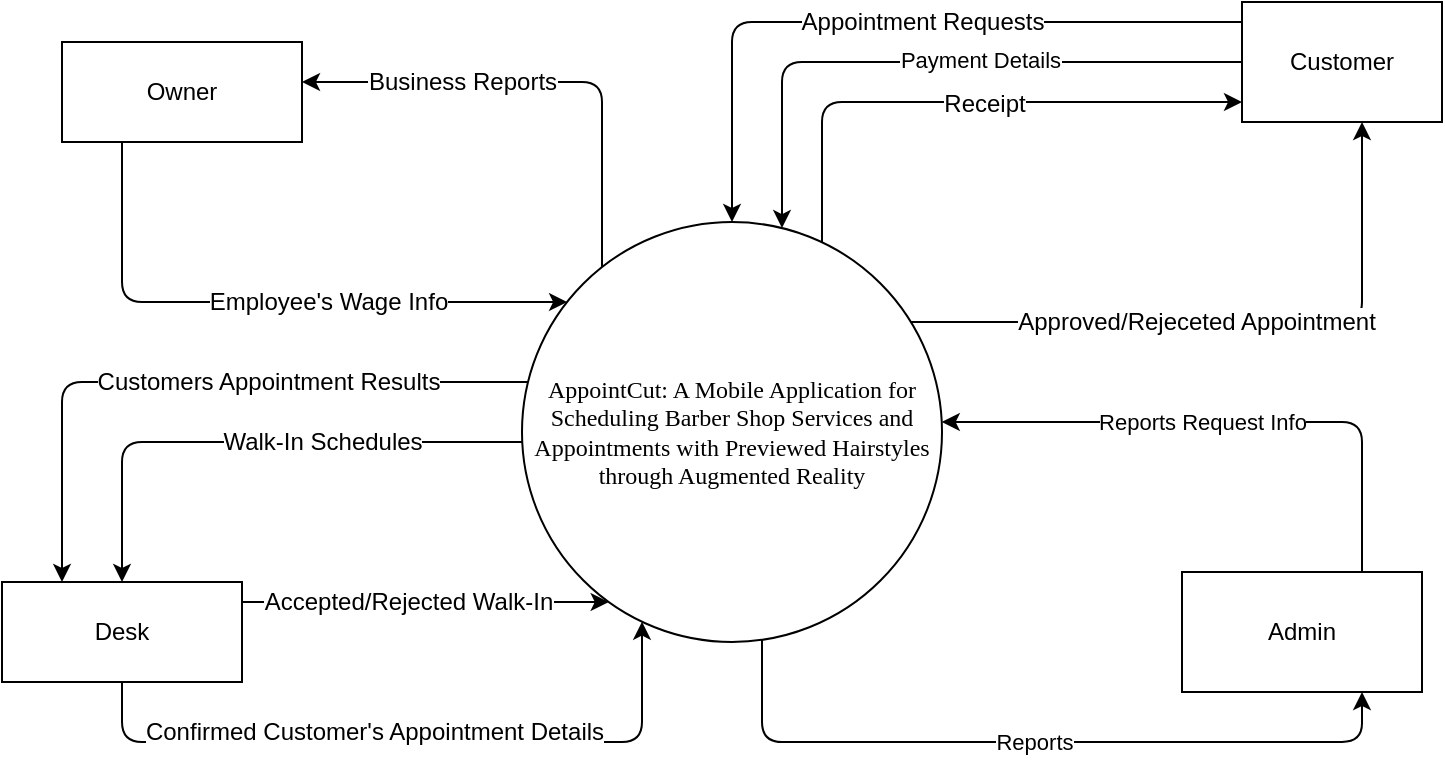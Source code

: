 <mxfile version="15.6.8" type="github" pages="2">
  <diagram id="QcfeCgYC6YROvoQcwezy" name="CFD">
    <mxGraphModel dx="813" dy="441" grid="1" gridSize="10" guides="1" tooltips="1" connect="1" arrows="1" fold="1" page="1" pageScale="1" pageWidth="850" pageHeight="1100" math="0" shadow="0">
      <root>
        <mxCell id="0" />
        <mxCell id="1" parent="0" />
        <mxCell id="d3RUSdktLGLqAfxEhtAn-5" style="edgeStyle=orthogonalEdgeStyle;rounded=1;orthogonalLoop=1;jettySize=auto;html=1;labelBackgroundColor=default;fontColor=default;strokeColor=default;" parent="1" source="eU8hsQ7OFh6PPx2WCGZC-1" target="eU8hsQ7OFh6PPx2WCGZC-6" edge="1">
          <mxGeometry relative="1" as="geometry">
            <Array as="points">
              <mxPoint x="460" y="160" />
              <mxPoint x="750" y="160" />
            </Array>
          </mxGeometry>
        </mxCell>
        <mxCell id="d3RUSdktLGLqAfxEhtAn-7" value="&lt;font style=&quot;font-size: 12px&quot;&gt;Receipt&lt;/font&gt;" style="edgeLabel;html=1;align=center;verticalAlign=middle;resizable=0;points=[];fontColor=default;labelBackgroundColor=default;" parent="d3RUSdktLGLqAfxEhtAn-5" vertex="1" connectable="0">
          <mxGeometry x="-0.182" relative="1" as="geometry">
            <mxPoint x="36" y="1" as="offset" />
          </mxGeometry>
        </mxCell>
        <mxCell id="eU8hsQ7OFh6PPx2WCGZC-1" value="&lt;font style=&quot;font-size: 12px&quot;&gt;&lt;span style=&quot;font-family: &amp;quot;times new roman&amp;quot;; background-color: transparent; font-style: normal; font-variant: normal; text-decoration: none; vertical-align: baseline;&quot; id=&quot;docs-internal-guid-279cb4f7-7fff-44b1-516b-acc277abbe0b&quot;&gt;AppointCut: A Mobile Application for Scheduling Barber Shop Services and Appointments with Previewed Hairstyles through Augmented Reality&lt;/span&gt;&lt;/font&gt;" style="ellipse;whiteSpace=wrap;html=1;aspect=fixed;fillColor=default;strokeColor=default;fontColor=default;" parent="1" vertex="1">
          <mxGeometry x="310" y="220" width="210" height="210" as="geometry" />
        </mxCell>
        <mxCell id="eU8hsQ7OFh6PPx2WCGZC-4" value="Desk" style="rounded=0;whiteSpace=wrap;html=1;fontSize=12;fillColor=default;strokeColor=default;fontColor=default;" parent="1" vertex="1">
          <mxGeometry x="50" y="400" width="120" height="50" as="geometry" />
        </mxCell>
        <mxCell id="RGfWVYGirq_4iAlFRutM-1" style="edgeStyle=orthogonalEdgeStyle;rounded=1;orthogonalLoop=1;jettySize=auto;html=1;" edge="1" parent="1" source="eU8hsQ7OFh6PPx2WCGZC-6" target="eU8hsQ7OFh6PPx2WCGZC-1">
          <mxGeometry relative="1" as="geometry">
            <Array as="points">
              <mxPoint x="440" y="140" />
            </Array>
          </mxGeometry>
        </mxCell>
        <mxCell id="RGfWVYGirq_4iAlFRutM-2" value="Payment Details" style="edgeLabel;html=1;align=center;verticalAlign=middle;resizable=0;points=[];" vertex="1" connectable="0" parent="RGfWVYGirq_4iAlFRutM-1">
          <mxGeometry x="-0.163" y="-1" relative="1" as="geometry">
            <mxPoint as="offset" />
          </mxGeometry>
        </mxCell>
        <mxCell id="eU8hsQ7OFh6PPx2WCGZC-6" value="Customer" style="rounded=0;whiteSpace=wrap;html=1;fontSize=12;fillColor=default;strokeColor=default;fontColor=default;" parent="1" vertex="1">
          <mxGeometry x="670" y="110" width="100" height="60" as="geometry" />
        </mxCell>
        <mxCell id="eU8hsQ7OFh6PPx2WCGZC-20" value="Business Reports" style="endArrow=classic;html=1;rounded=1;fontSize=12;edgeStyle=orthogonalEdgeStyle;strokeColor=default;labelBackgroundColor=default;fontColor=default;" parent="1" source="eU8hsQ7OFh6PPx2WCGZC-1" target="d3RUSdktLGLqAfxEhtAn-19" edge="1">
          <mxGeometry x="0.34" width="50" height="50" relative="1" as="geometry">
            <mxPoint x="170" y="170" as="sourcePoint" />
            <mxPoint x="140.029" y="180" as="targetPoint" />
            <Array as="points">
              <mxPoint x="350" y="150" />
              <mxPoint x="140" y="150" />
            </Array>
            <mxPoint as="offset" />
          </mxGeometry>
        </mxCell>
        <mxCell id="eU8hsQ7OFh6PPx2WCGZC-27" value="Employee&#39;s Wage Info" style="endArrow=classic;html=1;rounded=1;fontSize=12;edgeStyle=orthogonalEdgeStyle;strokeColor=default;labelBackgroundColor=default;fontColor=default;" parent="1" source="d3RUSdktLGLqAfxEhtAn-19" target="eU8hsQ7OFh6PPx2WCGZC-1" edge="1">
          <mxGeometry x="0.205" width="50" height="50" relative="1" as="geometry">
            <mxPoint x="140.029" y="250" as="sourcePoint" />
            <mxPoint x="280" y="350" as="targetPoint" />
            <Array as="points">
              <mxPoint x="110" y="260" />
            </Array>
            <mxPoint as="offset" />
          </mxGeometry>
        </mxCell>
        <mxCell id="eU8hsQ7OFh6PPx2WCGZC-31" value="Accepted/Rejected Walk-In" style="endArrow=classic;html=1;rounded=1;fontSize=12;edgeStyle=orthogonalEdgeStyle;strokeColor=default;labelBackgroundColor=default;fontColor=default;" parent="1" source="eU8hsQ7OFh6PPx2WCGZC-4" target="eU8hsQ7OFh6PPx2WCGZC-1" edge="1">
          <mxGeometry x="-0.101" width="50" height="50" relative="1" as="geometry">
            <mxPoint x="160" y="381" as="sourcePoint" />
            <mxPoint x="357" y="435" as="targetPoint" />
            <Array as="points">
              <mxPoint x="270" y="410" />
              <mxPoint x="270" y="410" />
            </Array>
            <mxPoint as="offset" />
          </mxGeometry>
        </mxCell>
        <mxCell id="eU8hsQ7OFh6PPx2WCGZC-35" value="Approved/Rejeceted Appointment" style="endArrow=classic;html=1;rounded=1;fontSize=12;edgeStyle=orthogonalEdgeStyle;strokeColor=default;labelBackgroundColor=default;fontColor=default;" parent="1" source="eU8hsQ7OFh6PPx2WCGZC-1" target="eU8hsQ7OFh6PPx2WCGZC-6" edge="1">
          <mxGeometry x="-0.12" width="50" height="50" relative="1" as="geometry">
            <mxPoint x="460" y="440" as="sourcePoint" />
            <mxPoint x="710" y="460" as="targetPoint" />
            <Array as="points">
              <mxPoint x="730" y="270" />
            </Array>
            <mxPoint as="offset" />
          </mxGeometry>
        </mxCell>
        <mxCell id="eU8hsQ7OFh6PPx2WCGZC-36" value="Appointment Requests" style="endArrow=classic;html=1;rounded=1;fontSize=12;edgeStyle=orthogonalEdgeStyle;strokeColor=default;labelBackgroundColor=default;fontColor=default;" parent="1" source="eU8hsQ7OFh6PPx2WCGZC-6" target="eU8hsQ7OFh6PPx2WCGZC-1" edge="1">
          <mxGeometry x="-0.099" width="50" height="50" relative="1" as="geometry">
            <mxPoint x="620" y="420" as="sourcePoint" />
            <mxPoint x="500" y="418" as="targetPoint" />
            <Array as="points">
              <mxPoint x="750" y="120" />
              <mxPoint x="415" y="120" />
            </Array>
            <mxPoint as="offset" />
          </mxGeometry>
        </mxCell>
        <mxCell id="eU8hsQ7OFh6PPx2WCGZC-37" value="Walk-In Schedules" style="endArrow=classic;html=1;rounded=1;fontSize=12;edgeStyle=orthogonalEdgeStyle;strokeColor=default;labelBackgroundColor=default;fontColor=default;" parent="1" source="eU8hsQ7OFh6PPx2WCGZC-1" target="eU8hsQ7OFh6PPx2WCGZC-4" edge="1">
          <mxGeometry x="-0.259" width="50" height="50" relative="1" as="geometry">
            <mxPoint x="200" y="430" as="sourcePoint" />
            <mxPoint x="133" y="400" as="targetPoint" />
            <Array as="points">
              <mxPoint x="110" y="330" />
            </Array>
            <mxPoint as="offset" />
          </mxGeometry>
        </mxCell>
        <mxCell id="jR0Vj0uFJXifs4Czaeaf-1" value="Admin" style="rounded=0;whiteSpace=wrap;html=1;fontSize=12;fillColor=default;strokeColor=default;fontColor=default;" parent="1" vertex="1">
          <mxGeometry x="640" y="395" width="120" height="60" as="geometry" />
        </mxCell>
        <mxCell id="jR0Vj0uFJXifs4Czaeaf-2" value="" style="endArrow=classic;html=1;rounded=1;strokeColor=default;edgeStyle=orthogonalEdgeStyle;labelBackgroundColor=default;fontColor=default;" parent="1" source="eU8hsQ7OFh6PPx2WCGZC-1" target="jR0Vj0uFJXifs4Czaeaf-1" edge="1">
          <mxGeometry width="50" height="50" relative="1" as="geometry">
            <mxPoint x="350" y="570" as="sourcePoint" />
            <mxPoint x="400" y="520" as="targetPoint" />
            <Array as="points">
              <mxPoint x="430" y="480" />
              <mxPoint x="730" y="480" />
            </Array>
          </mxGeometry>
        </mxCell>
        <mxCell id="jR0Vj0uFJXifs4Czaeaf-6" value="Reports" style="edgeLabel;html=1;align=center;verticalAlign=middle;resizable=0;points=[];labelBackgroundColor=default;fontColor=default;" parent="jR0Vj0uFJXifs4Czaeaf-2" vertex="1" connectable="0">
          <mxGeometry x="-0.184" y="-1" relative="1" as="geometry">
            <mxPoint x="33" y="-1" as="offset" />
          </mxGeometry>
        </mxCell>
        <mxCell id="jR0Vj0uFJXifs4Czaeaf-3" value="Reports Request Info" style="endArrow=classic;html=1;rounded=1;strokeColor=default;edgeStyle=orthogonalEdgeStyle;labelBackgroundColor=default;fontColor=default;" parent="1" source="jR0Vj0uFJXifs4Czaeaf-1" target="eU8hsQ7OFh6PPx2WCGZC-1" edge="1">
          <mxGeometry x="0.091" width="50" height="50" relative="1" as="geometry">
            <mxPoint x="408.41" y="440.0" as="sourcePoint" />
            <mxPoint x="430" y="430" as="targetPoint" />
            <mxPoint as="offset" />
            <Array as="points">
              <mxPoint x="730" y="320" />
            </Array>
          </mxGeometry>
        </mxCell>
        <mxCell id="d3RUSdktLGLqAfxEhtAn-19" value="Owner" style="rounded=0;whiteSpace=wrap;html=1;fontSize=12;fillColor=default;strokeColor=default;fontColor=default;" parent="1" vertex="1">
          <mxGeometry x="80" y="130" width="120" height="50" as="geometry" />
        </mxCell>
        <mxCell id="d3RUSdktLGLqAfxEhtAn-20" style="edgeStyle=orthogonalEdgeStyle;rounded=1;orthogonalLoop=1;jettySize=auto;html=1;labelBackgroundColor=default;fontColor=default;strokeColor=default;" parent="1" source="eU8hsQ7OFh6PPx2WCGZC-1" target="eU8hsQ7OFh6PPx2WCGZC-4" edge="1">
          <mxGeometry relative="1" as="geometry">
            <mxPoint x="310" y="300.004" as="sourcePoint" />
            <mxPoint x="80.034" y="400.548" as="targetPoint" />
            <Array as="points">
              <mxPoint x="80" y="300" />
            </Array>
          </mxGeometry>
        </mxCell>
        <mxCell id="d3RUSdktLGLqAfxEhtAn-21" value="Customers Appointment Results" style="edgeLabel;html=1;align=center;verticalAlign=middle;resizable=0;points=[];fontSize=12;fontColor=default;labelBackgroundColor=default;" parent="d3RUSdktLGLqAfxEhtAn-20" vertex="1" connectable="0">
          <mxGeometry x="-0.053" y="-2" relative="1" as="geometry">
            <mxPoint x="27" y="2" as="offset" />
          </mxGeometry>
        </mxCell>
        <mxCell id="d3RUSdktLGLqAfxEhtAn-22" style="edgeStyle=orthogonalEdgeStyle;orthogonalLoop=1;jettySize=auto;html=1;labelBackgroundColor=default;fontColor=default;strokeColor=default;rounded=1;" parent="1" source="eU8hsQ7OFh6PPx2WCGZC-4" target="eU8hsQ7OFh6PPx2WCGZC-1" edge="1">
          <mxGeometry relative="1" as="geometry">
            <mxPoint x="120.005" y="525.0" as="sourcePoint" />
            <mxPoint x="391.554" y="430" as="targetPoint" />
            <Array as="points">
              <mxPoint x="110" y="480" />
              <mxPoint x="370" y="480" />
            </Array>
          </mxGeometry>
        </mxCell>
        <mxCell id="d3RUSdktLGLqAfxEhtAn-23" value="Confirmed Customer&#39;s Appointment Details" style="edgeLabel;html=1;align=center;verticalAlign=middle;resizable=0;points=[];fontSize=12;fontColor=default;labelBackgroundColor=default;" parent="d3RUSdktLGLqAfxEhtAn-22" vertex="1" connectable="0">
          <mxGeometry x="-0.295" y="1" relative="1" as="geometry">
            <mxPoint x="32" y="-4" as="offset" />
          </mxGeometry>
        </mxCell>
      </root>
    </mxGraphModel>
  </diagram>
  <diagram id="z-SG2S14-h5Qbc_ahD4r" name="CFD-Admin">
    <mxGraphModel dx="1422" dy="772" grid="1" gridSize="10" guides="1" tooltips="1" connect="1" arrows="1" fold="1" page="1" pageScale="1" pageWidth="850" pageHeight="1100" math="0" shadow="0">
      <root>
        <mxCell id="9v1a9WS_H9Mqt1QaRTHw-0" />
        <mxCell id="9v1a9WS_H9Mqt1QaRTHw-1" parent="9v1a9WS_H9Mqt1QaRTHw-0" />
        <mxCell id="lL5zHZhPwYxmuigHh4Fn-0" value="&lt;font style=&quot;font-size: 12px&quot;&gt;&lt;span style=&quot;font-family: &amp;#34;times new roman&amp;#34; ; color: rgb(0 , 0 , 0) ; background-color: transparent ; font-style: normal ; font-variant: normal ; text-decoration: none ; vertical-align: baseline&quot; id=&quot;docs-internal-guid-279cb4f7-7fff-44b1-516b-acc277abbe0b&quot;&gt;AppointCut: A Mobile Application for Scheduling Barber Shop Services and Appointments with Previewed Hairstyles through Augmented Reality&lt;/span&gt;&lt;/font&gt;" style="ellipse;whiteSpace=wrap;html=1;aspect=fixed;" parent="9v1a9WS_H9Mqt1QaRTHw-1" vertex="1">
          <mxGeometry x="120" y="230" width="210" height="210" as="geometry" />
        </mxCell>
        <mxCell id="lL5zHZhPwYxmuigHh4Fn-1" value="Admin" style="rounded=0;whiteSpace=wrap;html=1;fontSize=12;" parent="9v1a9WS_H9Mqt1QaRTHw-1" vertex="1">
          <mxGeometry x="580" y="305" width="120" height="60" as="geometry" />
        </mxCell>
        <mxCell id="F4i1eAzSYNV20_Flw85E-8" value="" style="endArrow=classic;html=1;rounded=0;edgeStyle=orthogonalEdgeStyle;exitX=0.951;exitY=0.289;exitDx=0;exitDy=0;exitPerimeter=0;" parent="9v1a9WS_H9Mqt1QaRTHw-1" source="lL5zHZhPwYxmuigHh4Fn-0" target="lL5zHZhPwYxmuigHh4Fn-1" edge="1">
          <mxGeometry width="50" height="50" relative="1" as="geometry">
            <mxPoint x="320" y="230" as="sourcePoint" />
            <mxPoint x="590" y="291" as="targetPoint" />
            <Array as="points">
              <mxPoint x="320" y="240" />
              <mxPoint x="590" y="240" />
            </Array>
          </mxGeometry>
        </mxCell>
        <mxCell id="KmbpuiYW9SRUuznEyT2X-0" value="Customer Details" style="edgeLabel;html=1;align=center;verticalAlign=middle;resizable=0;points=[];" parent="F4i1eAzSYNV20_Flw85E-8" vertex="1" connectable="0">
          <mxGeometry x="-0.312" y="2" relative="1" as="geometry">
            <mxPoint x="47" as="offset" />
          </mxGeometry>
        </mxCell>
        <mxCell id="F4i1eAzSYNV20_Flw85E-9" value="" style="endArrow=none;html=1;rounded=0;edgeStyle=orthogonalEdgeStyle;endFill=0;startArrow=classic;startFill=1;exitX=0.941;exitY=0.762;exitDx=0;exitDy=0;exitPerimeter=0;" parent="9v1a9WS_H9Mqt1QaRTHw-1" source="lL5zHZhPwYxmuigHh4Fn-0" target="lL5zHZhPwYxmuigHh4Fn-1" edge="1">
          <mxGeometry width="50" height="50" relative="1" as="geometry">
            <mxPoint x="320" y="400" as="sourcePoint" />
            <mxPoint x="590" y="380" as="targetPoint" />
            <Array as="points">
              <mxPoint x="318" y="440" />
              <mxPoint x="590" y="440" />
            </Array>
          </mxGeometry>
        </mxCell>
        <mxCell id="KmbpuiYW9SRUuznEyT2X-3" value="Approved Customer" style="edgeLabel;html=1;align=center;verticalAlign=middle;resizable=0;points=[];" parent="F4i1eAzSYNV20_Flw85E-9" vertex="1" connectable="0">
          <mxGeometry x="-0.131" y="-2" relative="1" as="geometry">
            <mxPoint x="10" y="-2" as="offset" />
          </mxGeometry>
        </mxCell>
        <mxCell id="KmbpuiYW9SRUuznEyT2X-4" value="" style="endArrow=none;html=1;rounded=1;edgeStyle=orthogonalEdgeStyle;exitX=1;exitY=1;exitDx=0;exitDy=0;startArrow=classic;startFill=1;endFill=0;entryX=0.164;entryY=0.981;entryDx=0;entryDy=0;entryPerimeter=0;" parent="9v1a9WS_H9Mqt1QaRTHw-1" source="lL5zHZhPwYxmuigHh4Fn-0" target="lL5zHZhPwYxmuigHh4Fn-1" edge="1">
          <mxGeometry width="50" height="50" relative="1" as="geometry">
            <mxPoint x="290" y="430" as="sourcePoint" />
            <mxPoint x="600" y="380" as="targetPoint" />
            <Array as="points">
              <mxPoint x="299" y="430" />
              <mxPoint x="300" y="430" />
              <mxPoint x="300" y="460" />
              <mxPoint x="600" y="460" />
              <mxPoint x="600" y="368" />
            </Array>
          </mxGeometry>
        </mxCell>
        <mxCell id="KmbpuiYW9SRUuznEyT2X-8" value="Approved Owner Details" style="edgeLabel;html=1;align=center;verticalAlign=middle;resizable=0;points=[];" parent="KmbpuiYW9SRUuznEyT2X-4" vertex="1" connectable="0">
          <mxGeometry x="-0.143" y="2" relative="1" as="geometry">
            <mxPoint x="12" as="offset" />
          </mxGeometry>
        </mxCell>
        <mxCell id="KmbpuiYW9SRUuznEyT2X-5" value="" style="endArrow=classic;html=1;rounded=0;edgeStyle=orthogonalEdgeStyle;endFill=1;startArrow=none;startFill=0;strokeColor=default;" parent="9v1a9WS_H9Mqt1QaRTHw-1" source="lL5zHZhPwYxmuigHh4Fn-0" target="lL5zHZhPwYxmuigHh4Fn-1" edge="1">
          <mxGeometry width="50" height="50" relative="1" as="geometry">
            <mxPoint x="305.54" y="260.69" as="sourcePoint" />
            <mxPoint x="599" y="300" as="targetPoint" />
            <Array as="points">
              <mxPoint x="305" y="220" />
              <mxPoint x="599" y="220" />
            </Array>
          </mxGeometry>
        </mxCell>
        <mxCell id="KmbpuiYW9SRUuznEyT2X-6" value="Owners Application" style="edgeLabel;html=1;align=center;verticalAlign=middle;resizable=0;points=[];" parent="KmbpuiYW9SRUuznEyT2X-5" vertex="1" connectable="0">
          <mxGeometry x="-0.312" y="2" relative="1" as="geometry">
            <mxPoint x="47" as="offset" />
          </mxGeometry>
        </mxCell>
        <mxCell id="Xylg9A7ksIJKhDiFP-UO-0" value="" style="endArrow=classic;html=1;rounded=1;edgeStyle=orthogonalEdgeStyle;exitX=0.25;exitY=1;exitDx=0;exitDy=0;" parent="9v1a9WS_H9Mqt1QaRTHw-1" source="lL5zHZhPwYxmuigHh4Fn-1" target="lL5zHZhPwYxmuigHh4Fn-0" edge="1">
          <mxGeometry width="50" height="50" relative="1" as="geometry">
            <mxPoint x="540" y="570" as="sourcePoint" />
            <mxPoint x="280" y="460" as="targetPoint" />
            <Array as="points">
              <mxPoint x="610" y="480" />
              <mxPoint x="280" y="480" />
            </Array>
          </mxGeometry>
        </mxCell>
        <mxCell id="Xylg9A7ksIJKhDiFP-UO-5" value="Added Barber Details" style="edgeLabel;html=1;align=center;verticalAlign=middle;resizable=0;points=[];" parent="Xylg9A7ksIJKhDiFP-UO-0" vertex="1" connectable="0">
          <mxGeometry x="0.159" y="-1" relative="1" as="geometry">
            <mxPoint x="15" as="offset" />
          </mxGeometry>
        </mxCell>
        <mxCell id="Xylg9A7ksIJKhDiFP-UO-3" value="" style="endArrow=classic;html=1;rounded=0;edgeStyle=orthogonalEdgeStyle;endFill=1;startArrow=none;startFill=0;entryX=0.25;entryY=0;entryDx=0;entryDy=0;" parent="9v1a9WS_H9Mqt1QaRTHw-1" source="lL5zHZhPwYxmuigHh4Fn-0" target="lL5zHZhPwYxmuigHh4Fn-1" edge="1">
          <mxGeometry width="50" height="50" relative="1" as="geometry">
            <mxPoint x="291" y="240" as="sourcePoint" />
            <mxPoint x="584.5" y="290.0" as="targetPoint" />
            <Array as="points">
              <mxPoint x="291" y="200" />
              <mxPoint x="610" y="200" />
            </Array>
          </mxGeometry>
        </mxCell>
        <mxCell id="Xylg9A7ksIJKhDiFP-UO-4" value="Barber Details" style="edgeLabel;html=1;align=center;verticalAlign=middle;resizable=0;points=[];" parent="Xylg9A7ksIJKhDiFP-UO-3" vertex="1" connectable="0">
          <mxGeometry x="-0.312" y="2" relative="1" as="geometry">
            <mxPoint x="47" as="offset" />
          </mxGeometry>
        </mxCell>
        <mxCell id="Xylg9A7ksIJKhDiFP-UO-6" value="" style="endArrow=classic;html=1;rounded=0;edgeStyle=orthogonalEdgeStyle;endFill=1;startArrow=none;startFill=0;entryX=0.342;entryY=0.004;entryDx=0;entryDy=0;entryPerimeter=0;" parent="9v1a9WS_H9Mqt1QaRTHw-1" source="lL5zHZhPwYxmuigHh4Fn-0" target="lL5zHZhPwYxmuigHh4Fn-1" edge="1">
          <mxGeometry width="50" height="50" relative="1" as="geometry">
            <mxPoint x="277.98" y="233.336" as="sourcePoint" />
            <mxPoint x="620" y="290" as="targetPoint" />
            <Array as="points">
              <mxPoint x="278" y="180" />
              <mxPoint x="620" y="180" />
              <mxPoint x="620" y="285" />
              <mxPoint x="621" y="285" />
            </Array>
          </mxGeometry>
        </mxCell>
        <mxCell id="Xylg9A7ksIJKhDiFP-UO-7" value="Desk Details" style="edgeLabel;html=1;align=center;verticalAlign=middle;resizable=0;points=[];" parent="Xylg9A7ksIJKhDiFP-UO-6" vertex="1" connectable="0">
          <mxGeometry x="-0.312" y="2" relative="1" as="geometry">
            <mxPoint x="47" as="offset" />
          </mxGeometry>
        </mxCell>
        <mxCell id="Xylg9A7ksIJKhDiFP-UO-8" value="" style="endArrow=classic;html=1;rounded=1;edgeStyle=orthogonalEdgeStyle;exitX=0.336;exitY=1.004;exitDx=0;exitDy=0;exitPerimeter=0;" parent="9v1a9WS_H9Mqt1QaRTHw-1" source="lL5zHZhPwYxmuigHh4Fn-1" target="lL5zHZhPwYxmuigHh4Fn-0" edge="1">
          <mxGeometry width="50" height="50" relative="1" as="geometry">
            <mxPoint x="599.97" y="375.0" as="sourcePoint" />
            <mxPoint x="260" y="450" as="targetPoint" />
            <Array as="points">
              <mxPoint x="620" y="500" />
              <mxPoint x="260" y="500" />
            </Array>
          </mxGeometry>
        </mxCell>
        <mxCell id="Xylg9A7ksIJKhDiFP-UO-9" value="Added Barber Details" style="edgeLabel;html=1;align=center;verticalAlign=middle;resizable=0;points=[];" parent="Xylg9A7ksIJKhDiFP-UO-8" vertex="1" connectable="0">
          <mxGeometry x="0.159" y="-1" relative="1" as="geometry">
            <mxPoint x="15" as="offset" />
          </mxGeometry>
        </mxCell>
        <mxCell id="tw8a4bLxt4a7vOjRQgqN-0" value="" style="group" parent="9v1a9WS_H9Mqt1QaRTHw-1" vertex="1" connectable="0">
          <mxGeometry x="370" y="295" width="185" height="90" as="geometry" />
        </mxCell>
        <mxCell id="KmbpuiYW9SRUuznEyT2X-11" value="" style="ellipse;whiteSpace=wrap;html=1;direction=south;rotation=90;" parent="tw8a4bLxt4a7vOjRQgqN-0" vertex="1">
          <mxGeometry x="40" y="-5" width="55" height="101" as="geometry" />
        </mxCell>
        <mxCell id="KmbpuiYW9SRUuznEyT2X-9" value="" style="ellipse;whiteSpace=wrap;html=1;aspect=fixed;" parent="tw8a4bLxt4a7vOjRQgqN-0" vertex="1">
          <mxGeometry width="45" height="45" as="geometry" />
        </mxCell>
        <mxCell id="KmbpuiYW9SRUuznEyT2X-10" value="" style="ellipse;whiteSpace=wrap;html=1;aspect=fixed;" parent="tw8a4bLxt4a7vOjRQgqN-0" vertex="1">
          <mxGeometry y="45" width="45" height="45" as="geometry" />
        </mxCell>
        <mxCell id="KmbpuiYW9SRUuznEyT2X-12" value="" style="shape=umlActor;verticalLabelPosition=bottom;verticalAlign=top;html=1;outlineConnect=0;rotation=90;" parent="tw8a4bLxt4a7vOjRQgqN-0" vertex="1">
          <mxGeometry x="140" y="15.5" width="30" height="60" as="geometry" />
        </mxCell>
        <mxCell id="Xylg9A7ksIJKhDiFP-UO-1" value="" style="shape=or;whiteSpace=wrap;html=1;" parent="tw8a4bLxt4a7vOjRQgqN-0" vertex="1">
          <mxGeometry x="80" y="17" width="40" height="57" as="geometry" />
        </mxCell>
        <mxCell id="Xylg9A7ksIJKhDiFP-UO-2" value="" style="endArrow=none;html=1;rounded=1;edgeStyle=orthogonalEdgeStyle;" parent="tw8a4bLxt4a7vOjRQgqN-0" edge="1">
          <mxGeometry width="50" height="50" relative="1" as="geometry">
            <mxPoint x="110" y="45" as="sourcePoint" />
            <mxPoint x="110" y="45" as="targetPoint" />
            <Array as="points">
              <mxPoint x="130" y="45" />
              <mxPoint x="110" y="45" />
            </Array>
          </mxGeometry>
        </mxCell>
      </root>
    </mxGraphModel>
  </diagram>
</mxfile>
